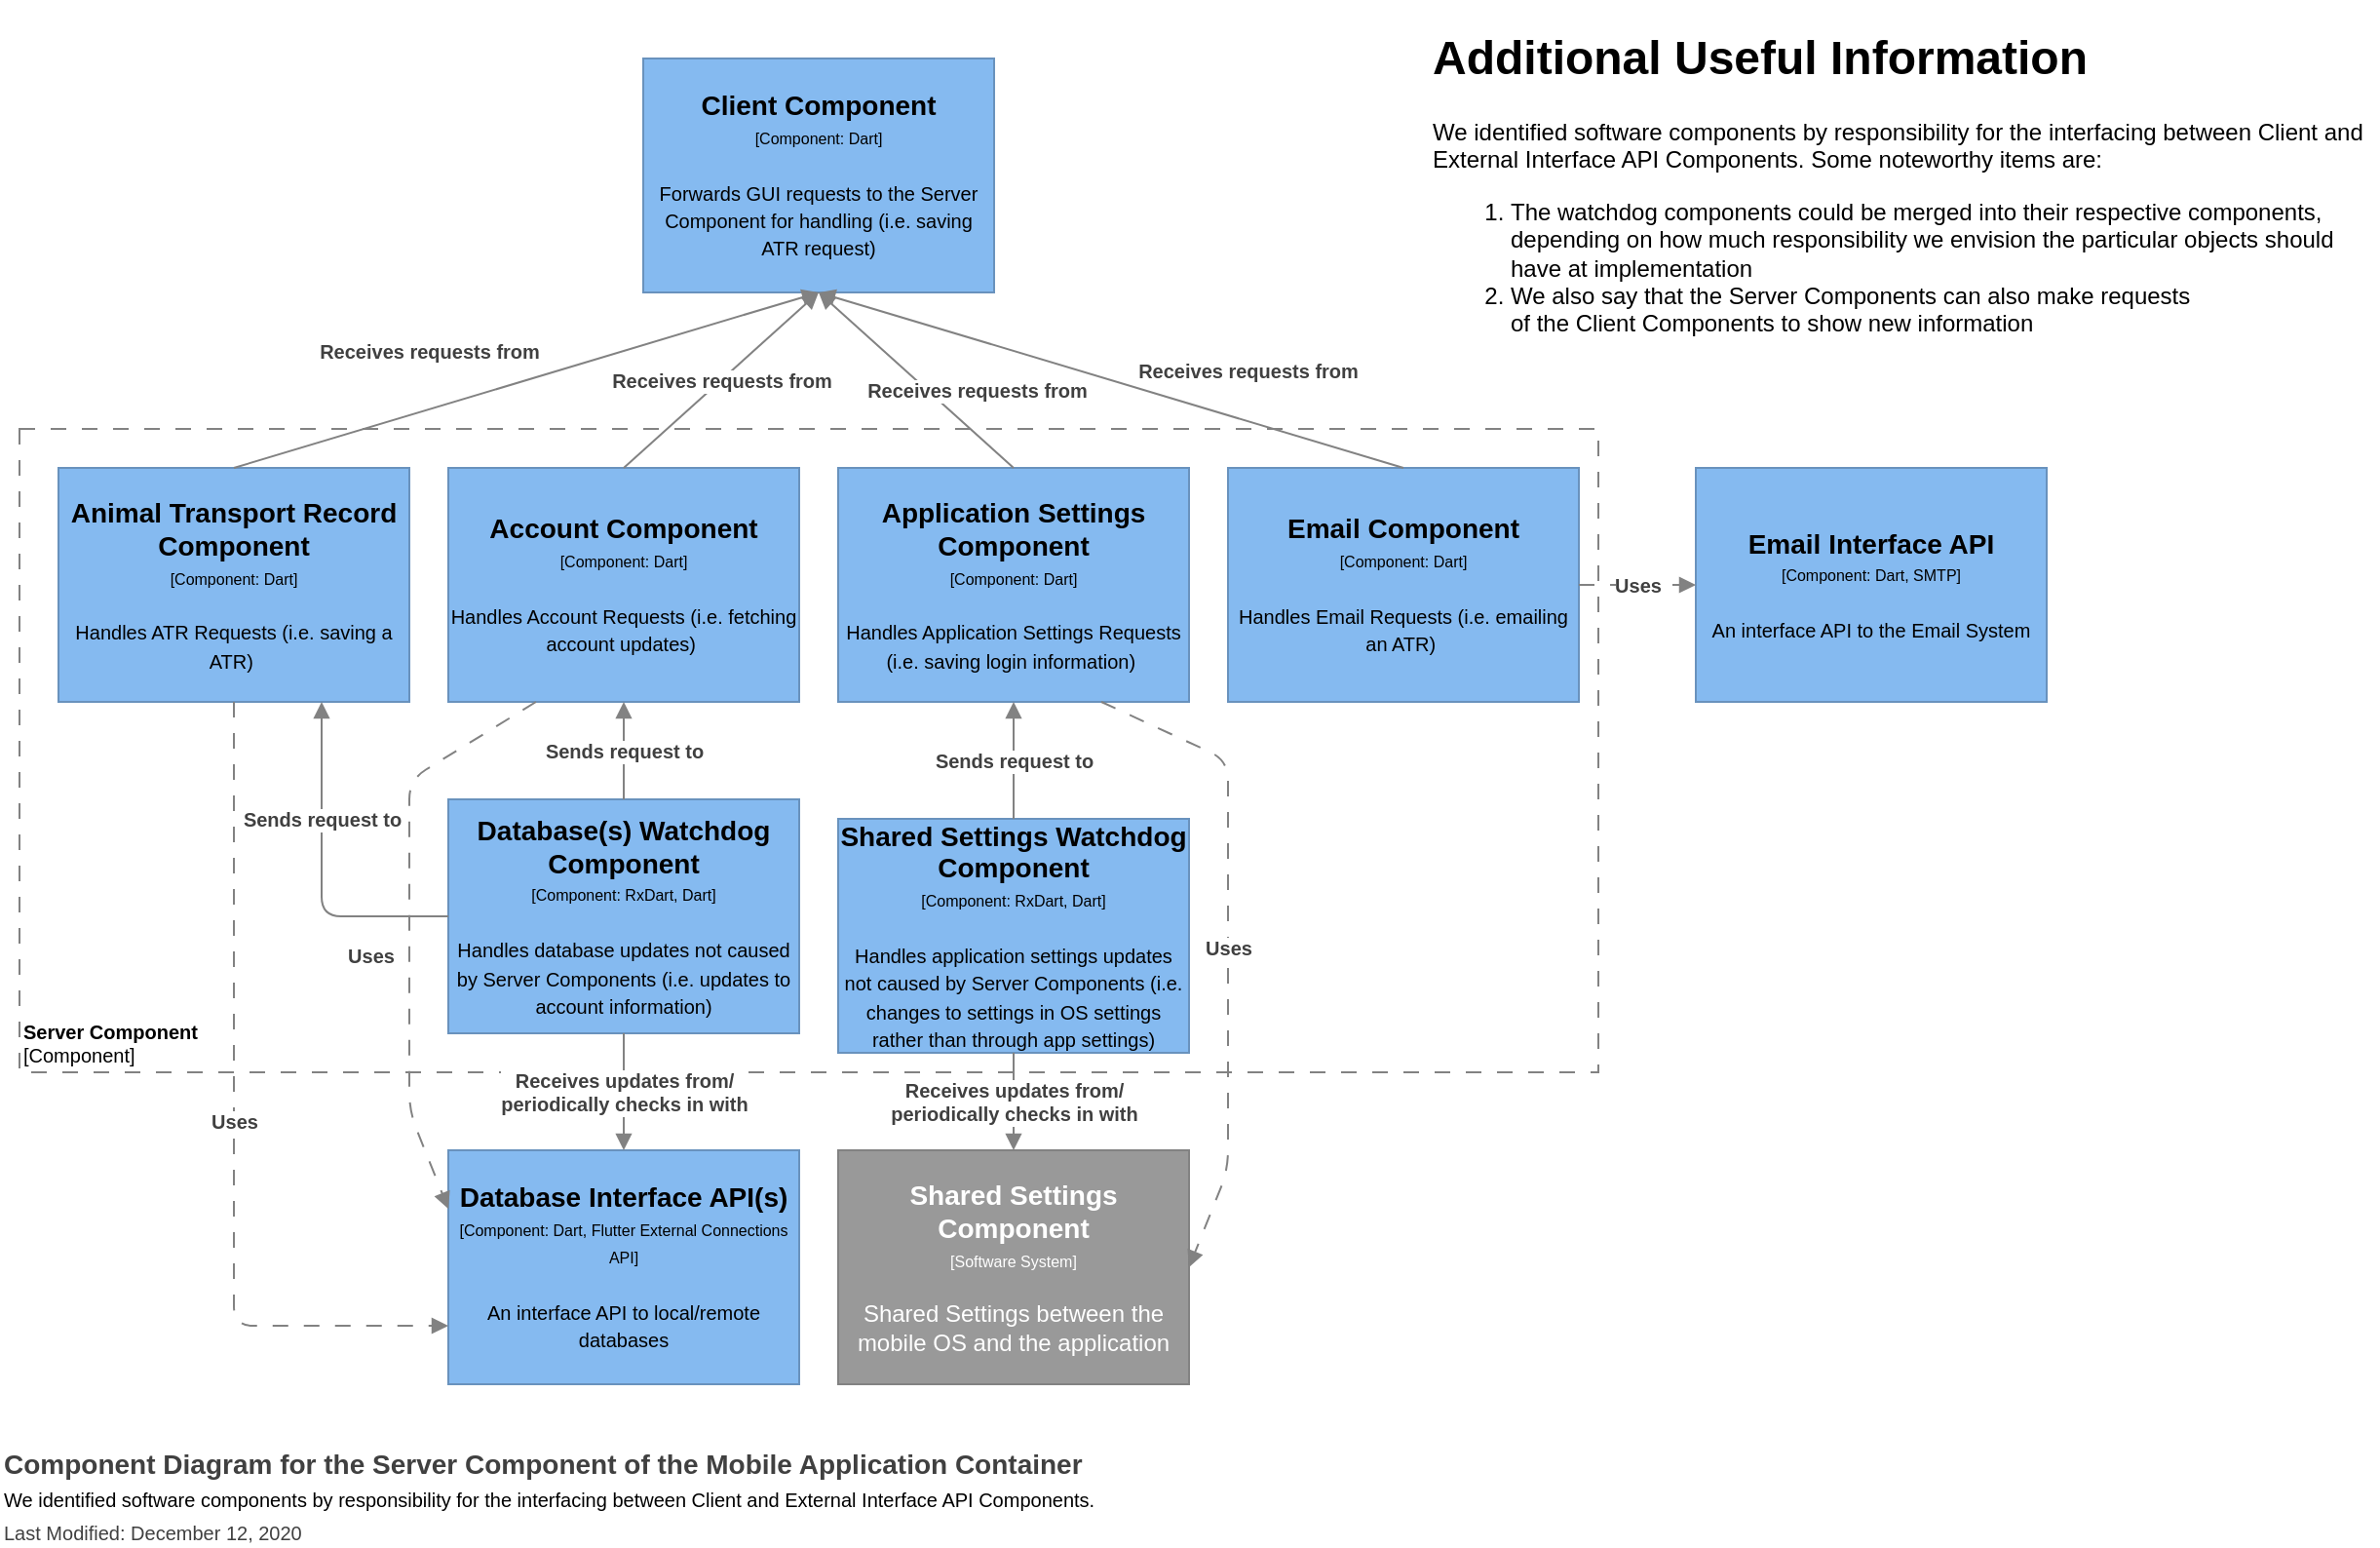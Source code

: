 <mxfile version="13.9.9" type="device"><diagram id="esmy7CawzLTuU-0gui4n" name="Page-1"><mxGraphModel dx="2703" dy="1651" grid="1" gridSize="10" guides="1" tooltips="1" connect="1" arrows="1" fold="1" page="1" pageScale="1" pageWidth="850" pageHeight="1100" math="0" shadow="0"><root><mxCell id="0"/><mxCell id="1" parent="0"/><object label="&lt;font style=&quot;font-size: 10px&quot;&gt;&lt;b&gt;Server Component&lt;br&gt;&lt;/b&gt;[Component]&lt;/font&gt;" placeholders="1" name="Software System Name" id="FvlSlH1lcXWH7exHo1NX-5"><mxCell style="rounded=0;whiteSpace=wrap;html=1;strokeColor=#828282;fillColor=none;fontColor=#000000;align=left;labelPosition=center;verticalLabelPosition=middle;verticalAlign=bottom;dashed=1;strokeWidth=1;perimeterSpacing=0;spacing=2;spacingTop=0;fontSize=10;dashPattern=8 8;" parent="1" vertex="1"><mxGeometry x="20" y="230" width="810" height="330" as="geometry"/></mxCell></object><object label="Component Diagram for the Server Component of the Mobile Application Container&lt;br&gt;&lt;span style=&quot;color: rgb(0 , 0 , 0) ; font-weight: 400&quot;&gt;&lt;font style=&quot;font-size: 10px&quot;&gt;We identified software components by responsibility for the interfacing between Client and External Interface API Components.&lt;/font&gt;&lt;/span&gt;&lt;br style=&quot;font-size: x-small ; font-weight: 400&quot;&gt;&lt;span style=&quot;font-size: x-small ; font-weight: 400&quot;&gt;Last Modified: December 12, 2020&lt;/span&gt;" placeholders="1" name="Diagram Name" description="Description" id="FvlSlH1lcXWH7exHo1NX-31"><mxCell style="text;html=1;resizable=0;points=[];autosize=1;align=left;verticalAlign=top;spacingTop=-4;fontSize=14;fontColor=#404040;fontStyle=1" parent="1" vertex="1"><mxGeometry x="10" y="750" width="580" height="50" as="geometry"/></mxCell></object><object label="&lt;div&gt;&lt;span style=&quot;font-size: 14px&quot;&gt;&lt;b&gt;Client Component&lt;/b&gt;&lt;/span&gt;&lt;/div&gt;&lt;div&gt;&lt;span style=&quot;font-size: 8px&quot;&gt;[Component: Dart]&lt;/span&gt;&lt;/div&gt;&lt;div&gt;&lt;span style=&quot;font-size: 8px&quot;&gt;&lt;br&gt;&lt;/span&gt;&lt;/div&gt;&lt;div&gt;&lt;font size=&quot;1&quot;&gt;Forwards GUI requests to the Server Component for handling (i.e. saving ATR request)&lt;/font&gt;&lt;/div&gt;" placeholders="1" name="Component Name" technology="e.g. Spring Bean" description="Description" id="L_0bUm7dSKOlqGSx-b4V-4"><mxCell style="rounded=0;whiteSpace=wrap;html=1;fillColor=#85baf0;fontColor=#000000;strokeColor=#6992BD;resizable=0;" parent="1" vertex="1"><mxGeometry x="340" y="40" width="180" height="120" as="geometry"/></mxCell></object><object label="&lt;div&gt;&lt;span style=&quot;font-size: 14px&quot;&gt;&lt;b&gt;Email Interface API&lt;/b&gt;&lt;/span&gt;&lt;/div&gt;&lt;div&gt;&lt;span style=&quot;font-size: 8px&quot;&gt;[Component: Dart, SMTP]&lt;/span&gt;&lt;/div&gt;&lt;div&gt;&lt;span style=&quot;font-size: 8px&quot;&gt;&lt;br&gt;&lt;/span&gt;&lt;/div&gt;&lt;div&gt;&lt;font style=&quot;font-size: 10px&quot;&gt;An interface API to the Email System&lt;/font&gt;&lt;/div&gt;" placeholders="1" name="Component Name" technology="e.g. Spring Bean" description="Description" id="L_0bUm7dSKOlqGSx-b4V-6"><mxCell style="rounded=0;whiteSpace=wrap;html=1;fillColor=#85baf0;fontColor=#000000;strokeColor=#6992BD;resizable=0;" parent="1" vertex="1"><mxGeometry x="880" y="250" width="180" height="120" as="geometry"/></mxCell></object><object label="&lt;div&gt;&lt;span style=&quot;font-size: 14px&quot;&gt;&lt;b&gt;Database Interface API(s)&lt;/b&gt;&lt;/span&gt;&lt;/div&gt;&lt;div&gt;&lt;span style=&quot;font-size: 8px&quot;&gt;[Component: Dart, Flutter External Connections API]&lt;/span&gt;&lt;/div&gt;&lt;div&gt;&lt;span style=&quot;font-size: 8px&quot;&gt;&lt;br&gt;&lt;/span&gt;&lt;/div&gt;&lt;div&gt;&lt;font size=&quot;1&quot;&gt;An interface API to local/remote databases&lt;/font&gt;&lt;/div&gt;" placeholders="1" name="Component Name" technology="e.g. Spring Bean" description="Description" id="L_0bUm7dSKOlqGSx-b4V-7"><mxCell style="rounded=0;whiteSpace=wrap;html=1;fillColor=#85baf0;fontColor=#000000;strokeColor=#6992BD;resizable=0;" parent="1" vertex="1"><mxGeometry x="240" y="600" width="180" height="120" as="geometry"/></mxCell></object><object label="&lt;div&gt;&lt;span style=&quot;font-size: 14px&quot;&gt;&lt;b&gt;Shared Settings Component&lt;/b&gt;&lt;/span&gt;&lt;/div&gt;&lt;div&gt;&lt;span style=&quot;font-size: 8px&quot;&gt;[Software System&lt;/span&gt;&lt;span style=&quot;font-size: 8px&quot;&gt;]&lt;/span&gt;&lt;br&gt;&lt;/div&gt;&lt;div&gt;&lt;br&gt;&lt;/div&gt;&lt;div&gt;Shared Settings between the mobile OS and the application&lt;/div&gt;" placeholders="1" name="External System Name" description="Description of Software System" id="L_0bUm7dSKOlqGSx-b4V-8"><mxCell style="rounded=0;whiteSpace=wrap;html=1;fillColor=#999999;fontColor=#FFFFFF;strokeColor=#828282;resizable=0;" parent="1" vertex="1"><mxGeometry x="440" y="600" width="180" height="120" as="geometry"/></mxCell></object><mxCell id="L_0bUm7dSKOlqGSx-b4V-15" style="edgeStyle=orthogonalEdgeStyle;rounded=0;orthogonalLoop=1;jettySize=auto;html=1;exitX=0.5;exitY=1;exitDx=0;exitDy=0;" parent="1" source="FvlSlH1lcXWH7exHo1NX-5" target="FvlSlH1lcXWH7exHo1NX-5" edge="1"><mxGeometry relative="1" as="geometry"/></mxCell><mxCell id="L_0bUm7dSKOlqGSx-b4V-18" value="&lt;h1&gt;Additional Useful Information&lt;/h1&gt;We identified software components by responsibility for the interfacing between Client and External Interface API Components.&amp;nbsp;&lt;span&gt;Some noteworthy items are:&lt;/span&gt;&lt;br&gt;&lt;ol&gt;&lt;li&gt;The watchdog components could be merged into their respective components, depending on how much responsibility we envision the particular objects should have at implementation&lt;/li&gt;&lt;li&gt;&lt;span&gt;We also say that the Server Components can also make requests&amp;nbsp;&lt;/span&gt;&lt;br&gt;&lt;span&gt;of the Client Components to show new information&lt;/span&gt;&lt;br&gt;&lt;/li&gt;&lt;/ol&gt;&lt;p&gt;&lt;/p&gt;" style="text;html=1;strokeColor=none;fillColor=none;spacing=5;spacingTop=-20;whiteSpace=wrap;overflow=hidden;rounded=0;" parent="1" vertex="1"><mxGeometry x="740" y="20" width="490" height="170" as="geometry"/></mxCell><object label="&lt;div&gt;&lt;span style=&quot;font-size: 14px&quot;&gt;&lt;b&gt;Animal Transport Record Component&lt;/b&gt;&lt;/span&gt;&lt;/div&gt;&lt;div&gt;&lt;span style=&quot;font-size: 8px&quot;&gt;[Component: Dart]&lt;/span&gt;&lt;/div&gt;&lt;div&gt;&lt;span style=&quot;font-size: 8px&quot;&gt;&lt;br&gt;&lt;/span&gt;&lt;/div&gt;&lt;div&gt;&lt;font size=&quot;1&quot;&gt;Handles ATR Requests (i.e. saving a ATR)&amp;nbsp;&lt;/font&gt;&lt;/div&gt;" placeholders="1" name="Component Name" technology="e.g. Spring Bean" description="Description" id="UBr9-0ltGVt2T8DIIclc-2"><mxCell style="rounded=0;whiteSpace=wrap;html=1;fillColor=#85baf0;fontColor=#000000;strokeColor=#6992BD;resizable=0;" vertex="1" parent="1"><mxGeometry x="40" y="250" width="180" height="120" as="geometry"/></mxCell></object><object label="&lt;div&gt;&lt;span style=&quot;font-size: 14px&quot;&gt;&lt;b&gt;Account Component&lt;/b&gt;&lt;/span&gt;&lt;/div&gt;&lt;div&gt;&lt;span style=&quot;font-size: 8px&quot;&gt;[Component: Dart]&lt;/span&gt;&lt;/div&gt;&lt;div&gt;&lt;span style=&quot;font-size: 8px&quot;&gt;&lt;br&gt;&lt;/span&gt;&lt;/div&gt;&lt;div&gt;&lt;font size=&quot;1&quot;&gt;Handles Account Requests (i.e. fetching account updates)&amp;nbsp;&lt;/font&gt;&lt;/div&gt;" placeholders="1" name="Component Name" technology="e.g. Spring Bean" description="Description" id="UBr9-0ltGVt2T8DIIclc-3"><mxCell style="rounded=0;whiteSpace=wrap;html=1;fillColor=#85baf0;fontColor=#000000;strokeColor=#6992BD;resizable=0;" vertex="1" parent="1"><mxGeometry x="240" y="250" width="180" height="120" as="geometry"/></mxCell></object><object label="&lt;div&gt;&lt;span style=&quot;font-size: 14px&quot;&gt;&lt;b&gt;Application Settings Component&lt;/b&gt;&lt;/span&gt;&lt;/div&gt;&lt;div&gt;&lt;span style=&quot;font-size: 8px&quot;&gt;[Component: Dart]&lt;/span&gt;&lt;/div&gt;&lt;div&gt;&lt;span style=&quot;font-size: 8px&quot;&gt;&lt;br&gt;&lt;/span&gt;&lt;/div&gt;&lt;div&gt;&lt;font size=&quot;1&quot;&gt;Handles Application Settings Requests (i.e. saving login information)&amp;nbsp;&lt;/font&gt;&lt;/div&gt;" placeholders="1" name="Component Name" technology="e.g. Spring Bean" description="Description" id="UBr9-0ltGVt2T8DIIclc-4"><mxCell style="rounded=0;whiteSpace=wrap;html=1;fillColor=#85baf0;fontColor=#000000;strokeColor=#6992BD;resizable=0;" vertex="1" parent="1"><mxGeometry x="440" y="250" width="180" height="120" as="geometry"/></mxCell></object><object label="&lt;div&gt;&lt;span style=&quot;font-size: 14px&quot;&gt;&lt;b&gt;Email Component&lt;/b&gt;&lt;/span&gt;&lt;/div&gt;&lt;div&gt;&lt;span style=&quot;font-size: 8px&quot;&gt;[Component: Dart]&lt;/span&gt;&lt;/div&gt;&lt;div&gt;&lt;span style=&quot;font-size: 8px&quot;&gt;&lt;br&gt;&lt;/span&gt;&lt;/div&gt;&lt;div&gt;&lt;font size=&quot;1&quot;&gt;Handles Email Requests (i.e. emailing an ATR)&amp;nbsp;&lt;/font&gt;&lt;/div&gt;" placeholders="1" name="Component Name" technology="e.g. Spring Bean" description="Description" id="UBr9-0ltGVt2T8DIIclc-5"><mxCell style="rounded=0;whiteSpace=wrap;html=1;fillColor=#85baf0;fontColor=#000000;strokeColor=#6992BD;resizable=0;" vertex="1" parent="1"><mxGeometry x="640" y="250" width="180" height="120" as="geometry"/></mxCell></object><object label="&lt;div&gt;&lt;span style=&quot;font-size: 14px&quot;&gt;&lt;b&gt;Database(s) Watchdog Component&lt;/b&gt;&lt;/span&gt;&lt;/div&gt;&lt;div&gt;&lt;span style=&quot;font-size: 8px&quot;&gt;[Component: RxDart, Dart]&lt;/span&gt;&lt;/div&gt;&lt;div&gt;&lt;span style=&quot;font-size: 8px&quot;&gt;&lt;br&gt;&lt;/span&gt;&lt;/div&gt;&lt;div&gt;&lt;font size=&quot;1&quot;&gt;Handles database updates not caused by Server Components (i.e. updates to account information)&lt;/font&gt;&lt;/div&gt;" placeholders="1" name="Component Name" technology="e.g. Spring Bean" description="Description" id="UBr9-0ltGVt2T8DIIclc-6"><mxCell style="rounded=0;whiteSpace=wrap;html=1;fillColor=#85baf0;fontColor=#000000;strokeColor=#6992BD;resizable=0;" vertex="1" parent="1"><mxGeometry x="240" y="420" width="180" height="120" as="geometry"/></mxCell></object><object label="&lt;div&gt;&lt;span style=&quot;font-size: 14px&quot;&gt;&lt;b&gt;Shared Settings Watchdog Component&lt;/b&gt;&lt;/span&gt;&lt;/div&gt;&lt;div&gt;&lt;span style=&quot;font-size: 8px&quot;&gt;[Component: RxDart, Dart]&lt;/span&gt;&lt;/div&gt;&lt;div&gt;&lt;span style=&quot;font-size: 8px&quot;&gt;&lt;br&gt;&lt;/span&gt;&lt;/div&gt;&lt;div&gt;&lt;font size=&quot;1&quot;&gt;Handles application settings updates not caused by Server Components (i.e. changes to settings in OS settings rather than through app settings)&lt;/font&gt;&lt;/div&gt;" placeholders="1" name="Component Name" technology="e.g. Spring Bean" description="Description" id="UBr9-0ltGVt2T8DIIclc-7"><mxCell style="rounded=0;whiteSpace=wrap;html=1;fillColor=#85baf0;fontColor=#000000;strokeColor=#6992BD;resizable=0;" vertex="1" parent="1"><mxGeometry x="440" y="430" width="180" height="120" as="geometry"/></mxCell></object><mxCell id="UBr9-0ltGVt2T8DIIclc-8" style="edgeStyle=orthogonalEdgeStyle;rounded=0;orthogonalLoop=1;jettySize=auto;html=1;exitX=0.5;exitY=1;exitDx=0;exitDy=0;" edge="1" parent="1" source="FvlSlH1lcXWH7exHo1NX-5" target="FvlSlH1lcXWH7exHo1NX-5"><mxGeometry relative="1" as="geometry"/></mxCell><object label="&lt;span style=&quot;font-size: 10px&quot;&gt;&lt;b&gt;Receives requests from&lt;/b&gt;&lt;br&gt;&lt;/span&gt;" placeholders="1" name="Data Flow Item Name" technology="HTTP" id="UBr9-0ltGVt2T8DIIclc-9"><mxCell style="endArrow=block;html=1;fontSize=10;fontColor=#404040;strokeWidth=1;endFill=1;strokeColor=#828282;elbow=vertical;exitX=0.5;exitY=0;exitDx=0;exitDy=0;entryX=0.5;entryY=1;entryDx=0;entryDy=0;" edge="1" parent="1" source="UBr9-0ltGVt2T8DIIclc-2" target="L_0bUm7dSKOlqGSx-b4V-4"><mxGeometry x="-0.278" y="29" width="50" height="50" relative="1" as="geometry"><mxPoint x="520" y="350" as="sourcePoint"/><mxPoint x="720" y="350" as="targetPoint"/><mxPoint as="offset"/></mxGeometry></mxCell></object><object label="&lt;span style=&quot;font-size: 10px&quot;&gt;&lt;b&gt;Receives requests from&lt;/b&gt;&lt;br&gt;&lt;/span&gt;" placeholders="1" name="Data Flow Item Name" technology="HTTP" id="UBr9-0ltGVt2T8DIIclc-10"><mxCell style="endArrow=block;html=1;fontSize=10;fontColor=#404040;strokeWidth=1;endFill=1;strokeColor=#828282;elbow=vertical;exitX=0.5;exitY=0;exitDx=0;exitDy=0;" edge="1" parent="1" source="UBr9-0ltGVt2T8DIIclc-3"><mxGeometry width="50" height="50" relative="1" as="geometry"><mxPoint x="140" y="260" as="sourcePoint"/><mxPoint x="430" y="160" as="targetPoint"/></mxGeometry></mxCell></object><object label="&lt;span style=&quot;font-size: 10px&quot;&gt;&lt;b&gt;Receives requests from&lt;/b&gt;&lt;br&gt;&lt;/span&gt;" placeholders="1" name="Data Flow Item Name" technology="HTTP" id="UBr9-0ltGVt2T8DIIclc-11"><mxCell style="endArrow=block;html=1;fontSize=10;fontColor=#404040;strokeWidth=1;endFill=1;strokeColor=#828282;elbow=vertical;exitX=0.5;exitY=0;exitDx=0;exitDy=0;entryX=0.5;entryY=1;entryDx=0;entryDy=0;" edge="1" parent="1" source="UBr9-0ltGVt2T8DIIclc-4" target="L_0bUm7dSKOlqGSx-b4V-4"><mxGeometry x="-0.381" y="-16" width="50" height="50" relative="1" as="geometry"><mxPoint x="340" y="260" as="sourcePoint"/><mxPoint x="440" y="170" as="targetPoint"/><mxPoint x="1" as="offset"/></mxGeometry></mxCell></object><object label="&lt;span style=&quot;font-size: 10px&quot;&gt;&lt;b&gt;Receives requests from&lt;/b&gt;&lt;br&gt;&lt;/span&gt;" placeholders="1" name="Data Flow Item Name" technology="HTTP" id="UBr9-0ltGVt2T8DIIclc-12"><mxCell style="endArrow=block;html=1;fontSize=10;fontColor=#404040;strokeWidth=1;endFill=1;strokeColor=#828282;elbow=vertical;exitX=0.5;exitY=0;exitDx=0;exitDy=0;entryX=0.5;entryY=1;entryDx=0;entryDy=0;" edge="1" parent="1" source="UBr9-0ltGVt2T8DIIclc-5" target="L_0bUm7dSKOlqGSx-b4V-4"><mxGeometry x="-0.419" y="-25" width="50" height="50" relative="1" as="geometry"><mxPoint x="540" y="260" as="sourcePoint"/><mxPoint x="440" y="170" as="targetPoint"/><mxPoint as="offset"/></mxGeometry></mxCell></object><object label="&lt;span style=&quot;font-size: 10px&quot;&gt;&lt;b&gt;Receives updates from/&lt;br&gt;periodically checks in with&lt;/b&gt;&lt;br&gt;&lt;/span&gt;" placeholders="1" name="Data Flow Item Name" technology="HTTP" id="UBr9-0ltGVt2T8DIIclc-13"><mxCell style="endArrow=block;html=1;fontSize=10;fontColor=#404040;strokeWidth=1;endFill=1;strokeColor=#828282;elbow=vertical;exitX=0.5;exitY=1;exitDx=0;exitDy=0;entryX=0.5;entryY=0;entryDx=0;entryDy=0;" edge="1" parent="1" source="UBr9-0ltGVt2T8DIIclc-6" target="L_0bUm7dSKOlqGSx-b4V-7"><mxGeometry width="50" height="50" relative="1" as="geometry"><mxPoint x="370" y="460" as="sourcePoint"/><mxPoint x="570" y="460" as="targetPoint"/></mxGeometry></mxCell></object><object label="&lt;span style=&quot;font-size: 10px&quot;&gt;&lt;b&gt;Receives updates from/&lt;br&gt;periodically checks in with&lt;/b&gt;&lt;br&gt;&lt;/span&gt;" placeholders="1" name="Data Flow Item Name" technology="HTTP" id="UBr9-0ltGVt2T8DIIclc-14"><mxCell style="endArrow=block;html=1;fontSize=10;fontColor=#404040;strokeWidth=1;endFill=1;strokeColor=#828282;elbow=vertical;exitX=0.5;exitY=1;exitDx=0;exitDy=0;entryX=0.5;entryY=0;entryDx=0;entryDy=0;" edge="1" parent="1" source="UBr9-0ltGVt2T8DIIclc-7" target="L_0bUm7dSKOlqGSx-b4V-8"><mxGeometry width="50" height="50" relative="1" as="geometry"><mxPoint x="350" y="550" as="sourcePoint"/><mxPoint x="350" y="610" as="targetPoint"/></mxGeometry></mxCell></object><object label="&lt;b&gt;Uses&lt;/b&gt;" placeholders="1" name="Dependency Operation Name" technology="JDBC" id="UBr9-0ltGVt2T8DIIclc-15"><mxCell style="endArrow=block;html=1;fontSize=10;fontColor=#404040;strokeWidth=1;endFill=1;dashed=1;dashPattern=8 8;strokeColor=#828282;elbow=vertical;exitX=1;exitY=0.5;exitDx=0;exitDy=0;entryX=0;entryY=0.5;entryDx=0;entryDy=0;" edge="1" parent="1" source="UBr9-0ltGVt2T8DIIclc-5" target="L_0bUm7dSKOlqGSx-b4V-6"><mxGeometry width="50" height="50" relative="1" as="geometry"><mxPoint x="660" y="360" as="sourcePoint"/><mxPoint x="860" y="360" as="targetPoint"/></mxGeometry></mxCell></object><object label="&lt;span style=&quot;font-size: 10px&quot;&gt;&lt;b&gt;Sends request to&lt;/b&gt;&lt;br&gt;&lt;/span&gt;" placeholders="1" name="Data Flow Item Name" technology="HTTP" id="UBr9-0ltGVt2T8DIIclc-16"><mxCell style="endArrow=block;html=1;fontSize=10;fontColor=#404040;strokeWidth=1;endFill=1;strokeColor=#828282;elbow=vertical;exitX=0.5;exitY=0;exitDx=0;exitDy=0;entryX=0.5;entryY=1;entryDx=0;entryDy=0;" edge="1" parent="1" source="UBr9-0ltGVt2T8DIIclc-6" target="UBr9-0ltGVt2T8DIIclc-3"><mxGeometry width="50" height="50" relative="1" as="geometry"><mxPoint x="340" y="430" as="sourcePoint"/><mxPoint x="540" y="430" as="targetPoint"/></mxGeometry></mxCell></object><object label="&lt;span style=&quot;font-size: 10px&quot;&gt;&lt;b&gt;Sends request to&lt;/b&gt;&lt;br&gt;&lt;/span&gt;" placeholders="1" name="Data Flow Item Name" technology="HTTP" id="UBr9-0ltGVt2T8DIIclc-18"><mxCell style="endArrow=block;html=1;fontSize=10;fontColor=#404040;strokeWidth=1;endFill=1;strokeColor=#828282;elbow=vertical;exitX=0.5;exitY=0;exitDx=0;exitDy=0;entryX=0.5;entryY=1;entryDx=0;entryDy=0;" edge="1" parent="1" source="UBr9-0ltGVt2T8DIIclc-7" target="UBr9-0ltGVt2T8DIIclc-4"><mxGeometry width="50" height="50" relative="1" as="geometry"><mxPoint x="340" y="430" as="sourcePoint"/><mxPoint x="340" y="380" as="targetPoint"/></mxGeometry></mxCell></object><object label="&lt;b&gt;Uses&lt;br&gt;&lt;/b&gt;" placeholders="1" name="Dependency Operation Name" technology="JDBC" id="UBr9-0ltGVt2T8DIIclc-19"><mxCell style="endArrow=block;html=1;fontSize=10;fontColor=#404040;strokeWidth=1;endFill=1;dashed=1;dashPattern=8 8;strokeColor=#828282;elbow=vertical;exitX=0.5;exitY=1;exitDx=0;exitDy=0;entryX=0;entryY=0.75;entryDx=0;entryDy=0;" edge="1" parent="1" source="UBr9-0ltGVt2T8DIIclc-2" target="L_0bUm7dSKOlqGSx-b4V-7"><mxGeometry width="50" height="50" relative="1" as="geometry"><mxPoint x="330" y="410" as="sourcePoint"/><mxPoint x="530" y="410" as="targetPoint"/><Array as="points"><mxPoint x="130" y="690"/></Array></mxGeometry></mxCell></object><object label="&lt;b&gt;Uses&lt;br&gt;&lt;/b&gt;" placeholders="1" name="Dependency Operation Name" technology="JDBC" id="UBr9-0ltGVt2T8DIIclc-20"><mxCell style="endArrow=block;html=1;fontSize=10;fontColor=#404040;strokeWidth=1;endFill=1;dashed=1;dashPattern=8 8;strokeColor=#828282;elbow=vertical;exitX=0.25;exitY=1;exitDx=0;exitDy=0;entryX=0;entryY=0.25;entryDx=0;entryDy=0;" edge="1" parent="1" source="UBr9-0ltGVt2T8DIIclc-3" target="L_0bUm7dSKOlqGSx-b4V-7"><mxGeometry x="0.108" y="-20" width="50" height="50" relative="1" as="geometry"><mxPoint x="140" y="380" as="sourcePoint"/><mxPoint x="250" y="700" as="targetPoint"/><Array as="points"><mxPoint x="220" y="410"/><mxPoint x="220" y="580"/></Array><mxPoint as="offset"/></mxGeometry></mxCell></object><object label="&lt;b&gt;Uses&lt;br&gt;&lt;/b&gt;" placeholders="1" name="Dependency Operation Name" technology="JDBC" id="UBr9-0ltGVt2T8DIIclc-21"><mxCell style="endArrow=block;html=1;fontSize=10;fontColor=#404040;strokeWidth=1;endFill=1;dashed=1;dashPattern=8 8;strokeColor=#828282;elbow=vertical;exitX=0.75;exitY=1;exitDx=0;exitDy=0;entryX=1;entryY=0.5;entryDx=0;entryDy=0;" edge="1" parent="1" source="UBr9-0ltGVt2T8DIIclc-4" target="L_0bUm7dSKOlqGSx-b4V-8"><mxGeometry width="50" height="50" relative="1" as="geometry"><mxPoint x="295" y="380" as="sourcePoint"/><mxPoint x="250" y="640" as="targetPoint"/><Array as="points"><mxPoint x="640" y="400"/><mxPoint x="640" y="610"/></Array></mxGeometry></mxCell></object><object label="&lt;span style=&quot;font-size: 10px&quot;&gt;&lt;b&gt;Sends request to&lt;/b&gt;&lt;br&gt;&lt;/span&gt;" placeholders="1" name="Data Flow Item Name" technology="HTTP" id="UBr9-0ltGVt2T8DIIclc-22"><mxCell style="endArrow=block;html=1;fontSize=10;fontColor=#404040;strokeWidth=1;endFill=1;strokeColor=#828282;elbow=vertical;exitX=0;exitY=0.5;exitDx=0;exitDy=0;entryX=0.75;entryY=1;entryDx=0;entryDy=0;" edge="1" parent="1" source="UBr9-0ltGVt2T8DIIclc-6" target="UBr9-0ltGVt2T8DIIclc-2"><mxGeometry x="0.314" width="50" height="50" relative="1" as="geometry"><mxPoint x="340" y="430" as="sourcePoint"/><mxPoint x="340" y="380" as="targetPoint"/><Array as="points"><mxPoint x="175" y="480"/></Array><mxPoint as="offset"/></mxGeometry></mxCell></object></root></mxGraphModel></diagram></mxfile>
